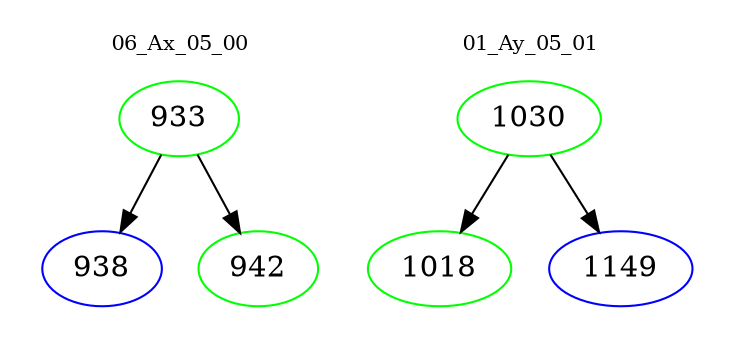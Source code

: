 digraph{
subgraph cluster_0 {
color = white
label = "06_Ax_05_00";
fontsize=10;
T0_933 [label="933", color="green"]
T0_933 -> T0_938 [color="black"]
T0_938 [label="938", color="blue"]
T0_933 -> T0_942 [color="black"]
T0_942 [label="942", color="green"]
}
subgraph cluster_1 {
color = white
label = "01_Ay_05_01";
fontsize=10;
T1_1030 [label="1030", color="green"]
T1_1030 -> T1_1018 [color="black"]
T1_1018 [label="1018", color="green"]
T1_1030 -> T1_1149 [color="black"]
T1_1149 [label="1149", color="blue"]
}
}
